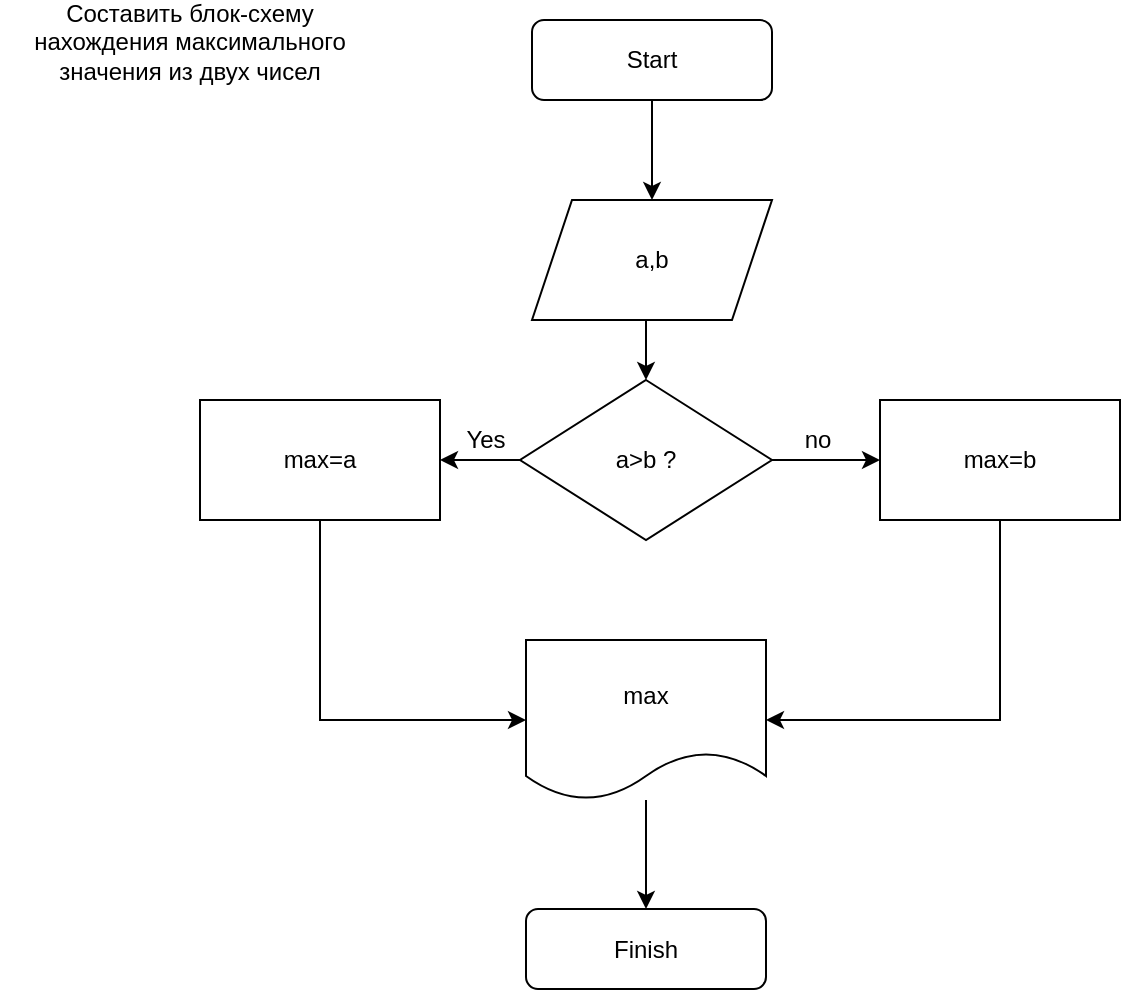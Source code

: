 <mxfile version="21.1.1" type="github" pages="5">
  <diagram id="C5RBs43oDa-KdzZeNtuy" name="Задание 1">
    <mxGraphModel dx="1434" dy="754" grid="1" gridSize="10" guides="1" tooltips="1" connect="1" arrows="1" fold="1" page="1" pageScale="1" pageWidth="827" pageHeight="1169" math="0" shadow="0">
      <root>
        <mxCell id="WIyWlLk6GJQsqaUBKTNV-0" />
        <mxCell id="WIyWlLk6GJQsqaUBKTNV-1" parent="WIyWlLk6GJQsqaUBKTNV-0" />
        <mxCell id="PY6ZFzl7MT_hS00_hgjG-19" value="" style="edgeStyle=orthogonalEdgeStyle;rounded=0;orthogonalLoop=1;jettySize=auto;html=1;" edge="1" parent="WIyWlLk6GJQsqaUBKTNV-1" source="WIyWlLk6GJQsqaUBKTNV-3" target="PY6ZFzl7MT_hS00_hgjG-2">
          <mxGeometry relative="1" as="geometry" />
        </mxCell>
        <mxCell id="WIyWlLk6GJQsqaUBKTNV-3" value="Start" style="rounded=1;whiteSpace=wrap;html=1;fontSize=12;glass=0;strokeWidth=1;shadow=0;" parent="WIyWlLk6GJQsqaUBKTNV-1" vertex="1">
          <mxGeometry x="286" y="30" width="120" height="40" as="geometry" />
        </mxCell>
        <mxCell id="WIyWlLk6GJQsqaUBKTNV-11" value="Finish" style="rounded=1;whiteSpace=wrap;html=1;fontSize=12;glass=0;strokeWidth=1;shadow=0;" parent="WIyWlLk6GJQsqaUBKTNV-1" vertex="1">
          <mxGeometry x="283" y="474.5" width="120" height="40" as="geometry" />
        </mxCell>
        <mxCell id="PY6ZFzl7MT_hS00_hgjG-0" value="&lt;div align=&quot;center&quot;&gt;Составить блок-схему нахождения максимального значения из двух чисел&lt;br&gt;&lt;/div&gt;" style="text;html=1;strokeColor=none;fillColor=none;spacing=5;spacingTop=-20;whiteSpace=wrap;overflow=hidden;rounded=0;align=center;" vertex="1" parent="WIyWlLk6GJQsqaUBKTNV-1">
          <mxGeometry x="20" y="30" width="190" height="40" as="geometry" />
        </mxCell>
        <mxCell id="PY6ZFzl7MT_hS00_hgjG-11" style="edgeStyle=orthogonalEdgeStyle;rounded=0;orthogonalLoop=1;jettySize=auto;html=1;exitX=0.5;exitY=1;exitDx=0;exitDy=0;entryX=0.5;entryY=0;entryDx=0;entryDy=0;" edge="1" parent="WIyWlLk6GJQsqaUBKTNV-1" source="PY6ZFzl7MT_hS00_hgjG-2" target="PY6ZFzl7MT_hS00_hgjG-3">
          <mxGeometry relative="1" as="geometry" />
        </mxCell>
        <mxCell id="PY6ZFzl7MT_hS00_hgjG-2" value="a,b" style="shape=parallelogram;perimeter=parallelogramPerimeter;whiteSpace=wrap;html=1;fixedSize=1;" vertex="1" parent="WIyWlLk6GJQsqaUBKTNV-1">
          <mxGeometry x="286" y="120" width="120" height="60" as="geometry" />
        </mxCell>
        <mxCell id="PY6ZFzl7MT_hS00_hgjG-12" style="edgeStyle=orthogonalEdgeStyle;rounded=0;orthogonalLoop=1;jettySize=auto;html=1;exitX=1;exitY=0.5;exitDx=0;exitDy=0;" edge="1" parent="WIyWlLk6GJQsqaUBKTNV-1" source="PY6ZFzl7MT_hS00_hgjG-3" target="PY6ZFzl7MT_hS00_hgjG-5">
          <mxGeometry relative="1" as="geometry" />
        </mxCell>
        <mxCell id="PY6ZFzl7MT_hS00_hgjG-13" style="edgeStyle=orthogonalEdgeStyle;rounded=0;orthogonalLoop=1;jettySize=auto;html=1;exitX=0;exitY=0.5;exitDx=0;exitDy=0;entryX=1;entryY=0.5;entryDx=0;entryDy=0;" edge="1" parent="WIyWlLk6GJQsqaUBKTNV-1" source="PY6ZFzl7MT_hS00_hgjG-3" target="PY6ZFzl7MT_hS00_hgjG-4">
          <mxGeometry relative="1" as="geometry" />
        </mxCell>
        <mxCell id="PY6ZFzl7MT_hS00_hgjG-3" value="&lt;div&gt;a&amp;gt;b ?&lt;/div&gt;" style="rhombus;whiteSpace=wrap;html=1;" vertex="1" parent="WIyWlLk6GJQsqaUBKTNV-1">
          <mxGeometry x="280" y="210" width="126" height="80" as="geometry" />
        </mxCell>
        <mxCell id="PY6ZFzl7MT_hS00_hgjG-14" style="edgeStyle=orthogonalEdgeStyle;rounded=0;orthogonalLoop=1;jettySize=auto;html=1;exitX=0.5;exitY=1;exitDx=0;exitDy=0;entryX=0;entryY=0.5;entryDx=0;entryDy=0;" edge="1" parent="WIyWlLk6GJQsqaUBKTNV-1" source="PY6ZFzl7MT_hS00_hgjG-4" target="PY6ZFzl7MT_hS00_hgjG-6">
          <mxGeometry relative="1" as="geometry" />
        </mxCell>
        <mxCell id="PY6ZFzl7MT_hS00_hgjG-4" value="max=a" style="rounded=0;whiteSpace=wrap;html=1;" vertex="1" parent="WIyWlLk6GJQsqaUBKTNV-1">
          <mxGeometry x="120" y="220" width="120" height="60" as="geometry" />
        </mxCell>
        <mxCell id="PY6ZFzl7MT_hS00_hgjG-15" style="edgeStyle=orthogonalEdgeStyle;rounded=0;orthogonalLoop=1;jettySize=auto;html=1;exitX=0.5;exitY=1;exitDx=0;exitDy=0;entryX=1;entryY=0.5;entryDx=0;entryDy=0;" edge="1" parent="WIyWlLk6GJQsqaUBKTNV-1" source="PY6ZFzl7MT_hS00_hgjG-5" target="PY6ZFzl7MT_hS00_hgjG-6">
          <mxGeometry relative="1" as="geometry" />
        </mxCell>
        <mxCell id="PY6ZFzl7MT_hS00_hgjG-5" value="max=b" style="rounded=0;whiteSpace=wrap;html=1;" vertex="1" parent="WIyWlLk6GJQsqaUBKTNV-1">
          <mxGeometry x="460" y="220" width="120" height="60" as="geometry" />
        </mxCell>
        <mxCell id="PY6ZFzl7MT_hS00_hgjG-17" value="" style="edgeStyle=orthogonalEdgeStyle;rounded=0;orthogonalLoop=1;jettySize=auto;html=1;" edge="1" parent="WIyWlLk6GJQsqaUBKTNV-1" source="PY6ZFzl7MT_hS00_hgjG-6" target="WIyWlLk6GJQsqaUBKTNV-11">
          <mxGeometry relative="1" as="geometry" />
        </mxCell>
        <mxCell id="PY6ZFzl7MT_hS00_hgjG-6" value="max" style="shape=document;whiteSpace=wrap;html=1;boundedLbl=1;" vertex="1" parent="WIyWlLk6GJQsqaUBKTNV-1">
          <mxGeometry x="283" y="340" width="120" height="80" as="geometry" />
        </mxCell>
        <mxCell id="RCr6be-mb4rN3sDtStKT-0" value="&lt;div&gt;Yes&lt;/div&gt;" style="text;html=1;strokeColor=none;fillColor=none;align=center;verticalAlign=middle;whiteSpace=wrap;rounded=0;" vertex="1" parent="WIyWlLk6GJQsqaUBKTNV-1">
          <mxGeometry x="243" y="230" width="40" height="20" as="geometry" />
        </mxCell>
        <mxCell id="RCr6be-mb4rN3sDtStKT-1" value="no" style="text;html=1;strokeColor=none;fillColor=none;align=center;verticalAlign=middle;whiteSpace=wrap;rounded=0;" vertex="1" parent="WIyWlLk6GJQsqaUBKTNV-1">
          <mxGeometry x="414" y="230" width="30" height="20" as="geometry" />
        </mxCell>
      </root>
    </mxGraphModel>
  </diagram>
  <diagram id="WOEMEZxp93JaEzbvOUut" name="Задание 2">
    <mxGraphModel dx="1912" dy="1005" grid="1" gridSize="10" guides="1" tooltips="1" connect="1" arrows="1" fold="1" page="1" pageScale="1" pageWidth="827" pageHeight="1169" math="0" shadow="0">
      <root>
        <mxCell id="0" />
        <mxCell id="1" parent="0" />
        <mxCell id="R3waQBVX-SKkLWuHx5Jw-1" value="&lt;div&gt;Составить блок-схему нахождения минимального из 4х чисел&lt;/div&gt;&lt;div&gt;&lt;br&gt;&lt;/div&gt;" style="text;html=1;align=center;verticalAlign=middle;resizable=0;points=[];autosize=1;strokeColor=none;fillColor=none;" vertex="1" parent="1">
          <mxGeometry x="10" y="20" width="380" height="40" as="geometry" />
        </mxCell>
        <mxCell id="gvl7D3W0u_UJ0QlJcalI-16" style="edgeStyle=orthogonalEdgeStyle;rounded=0;orthogonalLoop=1;jettySize=auto;html=1;entryX=0.5;entryY=0;entryDx=0;entryDy=0;" edge="1" parent="1" source="R3waQBVX-SKkLWuHx5Jw-2" target="R3waQBVX-SKkLWuHx5Jw-3">
          <mxGeometry relative="1" as="geometry" />
        </mxCell>
        <mxCell id="R3waQBVX-SKkLWuHx5Jw-2" value="Start" style="rounded=1;whiteSpace=wrap;html=1;" vertex="1" parent="1">
          <mxGeometry x="90" y="70" width="120" height="60" as="geometry" />
        </mxCell>
        <mxCell id="gvl7D3W0u_UJ0QlJcalI-17" value="" style="edgeStyle=orthogonalEdgeStyle;rounded=0;orthogonalLoop=1;jettySize=auto;html=1;" edge="1" parent="1" source="R3waQBVX-SKkLWuHx5Jw-3" target="gvl7D3W0u_UJ0QlJcalI-1">
          <mxGeometry relative="1" as="geometry" />
        </mxCell>
        <mxCell id="R3waQBVX-SKkLWuHx5Jw-3" value="a,b,c,d" style="shape=parallelogram;perimeter=parallelogramPerimeter;whiteSpace=wrap;html=1;fixedSize=1;" vertex="1" parent="1">
          <mxGeometry x="90" y="170" width="120" height="60" as="geometry" />
        </mxCell>
        <mxCell id="knaLwi_JC-dU1qYIT4HB-4" style="edgeStyle=orthogonalEdgeStyle;rounded=0;orthogonalLoop=1;jettySize=auto;html=1;exitX=1;exitY=0.5;exitDx=0;exitDy=0;entryX=0.5;entryY=0;entryDx=0;entryDy=0;" edge="1" parent="1" source="R3waQBVX-SKkLWuHx5Jw-5" target="Aw_1n5yS92RyqKppq87D-1">
          <mxGeometry relative="1" as="geometry" />
        </mxCell>
        <mxCell id="gvl7D3W0u_UJ0QlJcalI-13" style="edgeStyle=orthogonalEdgeStyle;rounded=0;orthogonalLoop=1;jettySize=auto;html=1;entryX=0.5;entryY=0;entryDx=0;entryDy=0;" edge="1" parent="1" source="R3waQBVX-SKkLWuHx5Jw-5" target="gvl7D3W0u_UJ0QlJcalI-2">
          <mxGeometry relative="1" as="geometry" />
        </mxCell>
        <mxCell id="R3waQBVX-SKkLWuHx5Jw-5" value="min&amp;lt;b" style="rhombus;whiteSpace=wrap;html=1;" vertex="1" parent="1">
          <mxGeometry x="110" y="390" width="80" height="80" as="geometry" />
        </mxCell>
        <mxCell id="knaLwi_JC-dU1qYIT4HB-6" style="edgeStyle=orthogonalEdgeStyle;rounded=0;orthogonalLoop=1;jettySize=auto;html=1;exitX=1;exitY=0.5;exitDx=0;exitDy=0;entryX=0.5;entryY=0;entryDx=0;entryDy=0;" edge="1" parent="1" source="Aw_1n5yS92RyqKppq87D-1" target="knaLwi_JC-dU1qYIT4HB-2">
          <mxGeometry relative="1" as="geometry" />
        </mxCell>
        <mxCell id="gvl7D3W0u_UJ0QlJcalI-11" style="edgeStyle=orthogonalEdgeStyle;rounded=0;orthogonalLoop=1;jettySize=auto;html=1;exitX=0.5;exitY=1;exitDx=0;exitDy=0;entryX=0.5;entryY=0;entryDx=0;entryDy=0;" edge="1" parent="1" source="Aw_1n5yS92RyqKppq87D-1" target="gvl7D3W0u_UJ0QlJcalI-3">
          <mxGeometry relative="1" as="geometry" />
        </mxCell>
        <mxCell id="Aw_1n5yS92RyqKppq87D-1" value="min&amp;lt;c" style="rhombus;whiteSpace=wrap;html=1;" vertex="1" parent="1">
          <mxGeometry x="290" y="510" width="80" height="80" as="geometry" />
        </mxCell>
        <mxCell id="gvl7D3W0u_UJ0QlJcalI-9" style="edgeStyle=orthogonalEdgeStyle;rounded=0;orthogonalLoop=1;jettySize=auto;html=1;entryX=0.5;entryY=0;entryDx=0;entryDy=0;" edge="1" parent="1" source="knaLwi_JC-dU1qYIT4HB-2" target="gvl7D3W0u_UJ0QlJcalI-4">
          <mxGeometry relative="1" as="geometry" />
        </mxCell>
        <mxCell id="gvl7D3W0u_UJ0QlJcalI-10" style="edgeStyle=orthogonalEdgeStyle;rounded=0;orthogonalLoop=1;jettySize=auto;html=1;entryX=0.442;entryY=0;entryDx=0;entryDy=0;entryPerimeter=0;" edge="1" parent="1" source="knaLwi_JC-dU1qYIT4HB-2" target="gvl7D3W0u_UJ0QlJcalI-5">
          <mxGeometry relative="1" as="geometry" />
        </mxCell>
        <mxCell id="knaLwi_JC-dU1qYIT4HB-2" value="min&amp;lt;d" style="rhombus;whiteSpace=wrap;html=1;" vertex="1" parent="1">
          <mxGeometry x="470" y="630" width="80" height="80" as="geometry" />
        </mxCell>
        <mxCell id="gvl7D3W0u_UJ0QlJcalI-18" value="" style="edgeStyle=orthogonalEdgeStyle;rounded=0;orthogonalLoop=1;jettySize=auto;html=1;" edge="1" parent="1" source="gvl7D3W0u_UJ0QlJcalI-1" target="R3waQBVX-SKkLWuHx5Jw-5">
          <mxGeometry relative="1" as="geometry" />
        </mxCell>
        <mxCell id="gvl7D3W0u_UJ0QlJcalI-1" value="min=a" style="rounded=0;whiteSpace=wrap;html=1;" vertex="1" parent="1">
          <mxGeometry x="90" y="280" width="120" height="60" as="geometry" />
        </mxCell>
        <mxCell id="gvl7D3W0u_UJ0QlJcalI-14" style="edgeStyle=orthogonalEdgeStyle;rounded=0;orthogonalLoop=1;jettySize=auto;html=1;" edge="1" parent="1" source="gvl7D3W0u_UJ0QlJcalI-2" target="Aw_1n5yS92RyqKppq87D-1">
          <mxGeometry relative="1" as="geometry" />
        </mxCell>
        <mxCell id="gvl7D3W0u_UJ0QlJcalI-2" value="min=b" style="rounded=0;whiteSpace=wrap;html=1;" vertex="1" parent="1">
          <mxGeometry x="90" y="520" width="120" height="60" as="geometry" />
        </mxCell>
        <mxCell id="gvl7D3W0u_UJ0QlJcalI-12" style="edgeStyle=orthogonalEdgeStyle;rounded=0;orthogonalLoop=1;jettySize=auto;html=1;" edge="1" parent="1" source="gvl7D3W0u_UJ0QlJcalI-3" target="knaLwi_JC-dU1qYIT4HB-2">
          <mxGeometry relative="1" as="geometry" />
        </mxCell>
        <mxCell id="gvl7D3W0u_UJ0QlJcalI-3" value="min=c" style="rounded=0;whiteSpace=wrap;html=1;" vertex="1" parent="1">
          <mxGeometry x="270" y="640" width="120" height="60" as="geometry" />
        </mxCell>
        <mxCell id="gvl7D3W0u_UJ0QlJcalI-15" style="edgeStyle=orthogonalEdgeStyle;rounded=0;orthogonalLoop=1;jettySize=auto;html=1;entryX=0;entryY=0.5;entryDx=0;entryDy=0;" edge="1" parent="1" source="gvl7D3W0u_UJ0QlJcalI-4" target="gvl7D3W0u_UJ0QlJcalI-5">
          <mxGeometry relative="1" as="geometry">
            <Array as="points">
              <mxPoint x="510" y="920" />
            </Array>
          </mxGeometry>
        </mxCell>
        <mxCell id="gvl7D3W0u_UJ0QlJcalI-4" value="&lt;div&gt;min=d&lt;/div&gt;" style="rounded=0;whiteSpace=wrap;html=1;" vertex="1" parent="1">
          <mxGeometry x="450" y="760" width="120" height="60" as="geometry" />
        </mxCell>
        <mxCell id="gvl7D3W0u_UJ0QlJcalI-7" value="" style="edgeStyle=orthogonalEdgeStyle;rounded=0;orthogonalLoop=1;jettySize=auto;html=1;" edge="1" parent="1" source="gvl7D3W0u_UJ0QlJcalI-5" target="gvl7D3W0u_UJ0QlJcalI-6">
          <mxGeometry relative="1" as="geometry" />
        </mxCell>
        <mxCell id="gvl7D3W0u_UJ0QlJcalI-5" value="min" style="shape=document;whiteSpace=wrap;html=1;boundedLbl=1;" vertex="1" parent="1">
          <mxGeometry x="597" y="880" width="120" height="80" as="geometry" />
        </mxCell>
        <mxCell id="gvl7D3W0u_UJ0QlJcalI-6" value="finish" style="rounded=1;whiteSpace=wrap;html=1;" vertex="1" parent="1">
          <mxGeometry x="597" y="1020" width="120" height="60" as="geometry" />
        </mxCell>
        <mxCell id="gvl7D3W0u_UJ0QlJcalI-19" value="no" style="text;html=1;strokeColor=none;fillColor=none;align=center;verticalAlign=middle;whiteSpace=wrap;rounded=0;" vertex="1" parent="1">
          <mxGeometry x="190" y="410" width="30" height="20" as="geometry" />
        </mxCell>
        <mxCell id="gvl7D3W0u_UJ0QlJcalI-20" value="no" style="text;html=1;strokeColor=none;fillColor=none;align=center;verticalAlign=middle;whiteSpace=wrap;rounded=0;" vertex="1" parent="1">
          <mxGeometry x="370" y="530" width="30" height="20" as="geometry" />
        </mxCell>
        <mxCell id="gvl7D3W0u_UJ0QlJcalI-22" value="no" style="text;html=1;strokeColor=none;fillColor=none;align=center;verticalAlign=middle;whiteSpace=wrap;rounded=0;" vertex="1" parent="1">
          <mxGeometry x="550" y="650" width="30" height="20" as="geometry" />
        </mxCell>
        <mxCell id="gvl7D3W0u_UJ0QlJcalI-24" value="yes" style="text;html=1;strokeColor=none;fillColor=none;align=center;verticalAlign=middle;whiteSpace=wrap;rounded=0;" vertex="1" parent="1">
          <mxGeometry x="120" y="470" width="30" height="20" as="geometry" />
        </mxCell>
        <mxCell id="gvl7D3W0u_UJ0QlJcalI-25" value="yes" style="text;html=1;strokeColor=none;fillColor=none;align=center;verticalAlign=middle;whiteSpace=wrap;rounded=0;" vertex="1" parent="1">
          <mxGeometry x="300" y="590" width="30" height="20" as="geometry" />
        </mxCell>
        <mxCell id="gvl7D3W0u_UJ0QlJcalI-26" value="yes" style="text;html=1;strokeColor=none;fillColor=none;align=center;verticalAlign=middle;whiteSpace=wrap;rounded=0;" vertex="1" parent="1">
          <mxGeometry x="480" y="710" width="30" height="20" as="geometry" />
        </mxCell>
      </root>
    </mxGraphModel>
  </diagram>
  <diagram id="5iY5bMiOQWnxWNa-T3jn" name="Задание 5">
    <mxGraphModel dx="1434" dy="754" grid="1" gridSize="10" guides="1" tooltips="1" connect="1" arrows="1" fold="1" page="1" pageScale="1" pageWidth="827" pageHeight="1169" math="0" shadow="0">
      <root>
        <mxCell id="0" />
        <mxCell id="1" parent="0" />
        <mxCell id="xnSd78E77Bhv3qSrk-Sr-4" value="" style="edgeStyle=orthogonalEdgeStyle;rounded=0;orthogonalLoop=1;jettySize=auto;html=1;" edge="1" parent="1" source="xnSd78E77Bhv3qSrk-Sr-1" target="xnSd78E77Bhv3qSrk-Sr-2">
          <mxGeometry relative="1" as="geometry" />
        </mxCell>
        <mxCell id="xnSd78E77Bhv3qSrk-Sr-1" value="Start" style="rounded=1;whiteSpace=wrap;html=1;" vertex="1" parent="1">
          <mxGeometry x="260" y="60" width="120" height="60" as="geometry" />
        </mxCell>
        <mxCell id="xnSd78E77Bhv3qSrk-Sr-5" value="" style="edgeStyle=orthogonalEdgeStyle;rounded=0;orthogonalLoop=1;jettySize=auto;html=1;" edge="1" parent="1" source="xnSd78E77Bhv3qSrk-Sr-2" target="xnSd78E77Bhv3qSrk-Sr-3">
          <mxGeometry relative="1" as="geometry" />
        </mxCell>
        <mxCell id="xnSd78E77Bhv3qSrk-Sr-2" value="&lt;div&gt;а=1&lt;/div&gt;&lt;div&gt;b=55&lt;br&gt;&lt;/div&gt;n=0" style="shape=parallelogram;perimeter=parallelogramPerimeter;whiteSpace=wrap;html=1;fixedSize=1;" vertex="1" parent="1">
          <mxGeometry x="260" y="160" width="120" height="60" as="geometry" />
        </mxCell>
        <mxCell id="xnSd78E77Bhv3qSrk-Sr-7" value="" style="edgeStyle=orthogonalEdgeStyle;rounded=0;orthogonalLoop=1;jettySize=auto;html=1;" edge="1" parent="1" source="xnSd78E77Bhv3qSrk-Sr-3" target="xnSd78E77Bhv3qSrk-Sr-6">
          <mxGeometry relative="1" as="geometry" />
        </mxCell>
        <mxCell id="xnSd78E77Bhv3qSrk-Sr-14" value="" style="edgeStyle=orthogonalEdgeStyle;rounded=0;orthogonalLoop=1;jettySize=auto;html=1;" edge="1" parent="1" source="xnSd78E77Bhv3qSrk-Sr-3" target="xnSd78E77Bhv3qSrk-Sr-13">
          <mxGeometry relative="1" as="geometry" />
        </mxCell>
        <mxCell id="xnSd78E77Bhv3qSrk-Sr-3" value="a&amp;gt;b?" style="rhombus;whiteSpace=wrap;html=1;" vertex="1" parent="1">
          <mxGeometry x="280" y="260" width="80" height="80" as="geometry" />
        </mxCell>
        <mxCell id="xnSd78E77Bhv3qSrk-Sr-9" value="" style="edgeStyle=orthogonalEdgeStyle;rounded=0;orthogonalLoop=1;jettySize=auto;html=1;" edge="1" parent="1" source="xnSd78E77Bhv3qSrk-Sr-6" target="xnSd78E77Bhv3qSrk-Sr-8">
          <mxGeometry relative="1" as="geometry" />
        </mxCell>
        <mxCell id="xnSd78E77Bhv3qSrk-Sr-21" value="" style="edgeStyle=orthogonalEdgeStyle;rounded=0;orthogonalLoop=1;jettySize=auto;html=1;" edge="1" parent="1" source="xnSd78E77Bhv3qSrk-Sr-6" target="xnSd78E77Bhv3qSrk-Sr-20">
          <mxGeometry relative="1" as="geometry" />
        </mxCell>
        <mxCell id="xnSd78E77Bhv3qSrk-Sr-6" value="а%2==0" style="rhombus;whiteSpace=wrap;html=1;" vertex="1" parent="1">
          <mxGeometry x="280" y="380" width="80" height="80" as="geometry" />
        </mxCell>
        <mxCell id="xnSd78E77Bhv3qSrk-Sr-8" value="&lt;div&gt;n=n+a&lt;br&gt;&lt;/div&gt;&lt;div&gt;a=a+1&lt;/div&gt;" style="whiteSpace=wrap;html=1;" vertex="1" parent="1">
          <mxGeometry x="260" y="510" width="120" height="60" as="geometry" />
        </mxCell>
        <mxCell id="xnSd78E77Bhv3qSrk-Sr-10" value="" style="endArrow=classic;html=1;rounded=0;" edge="1" parent="1" target="xnSd78E77Bhv3qSrk-Sr-3">
          <mxGeometry width="50" height="50" relative="1" as="geometry">
            <mxPoint x="260" y="540" as="sourcePoint" />
            <mxPoint x="180" y="110" as="targetPoint" />
            <Array as="points">
              <mxPoint x="220" y="540" />
              <mxPoint x="220" y="380" />
              <mxPoint x="220" y="300" />
              <mxPoint x="230" y="300" />
            </Array>
          </mxGeometry>
        </mxCell>
        <mxCell id="xnSd78E77Bhv3qSrk-Sr-16" value="" style="edgeStyle=orthogonalEdgeStyle;rounded=0;orthogonalLoop=1;jettySize=auto;html=1;" edge="1" parent="1" source="xnSd78E77Bhv3qSrk-Sr-13" target="xnSd78E77Bhv3qSrk-Sr-15">
          <mxGeometry relative="1" as="geometry" />
        </mxCell>
        <mxCell id="xnSd78E77Bhv3qSrk-Sr-13" value="n" style="shape=document;whiteSpace=wrap;html=1;boundedLbl=1;" vertex="1" parent="1">
          <mxGeometry x="420" y="260" width="120" height="80" as="geometry" />
        </mxCell>
        <mxCell id="xnSd78E77Bhv3qSrk-Sr-15" value="finish" style="rounded=1;whiteSpace=wrap;html=1;" vertex="1" parent="1">
          <mxGeometry x="620" y="270" width="120" height="60" as="geometry" />
        </mxCell>
        <mxCell id="xnSd78E77Bhv3qSrk-Sr-17" value="Сумма всех четных чисел от 1 до 15" style="text;html=1;strokeColor=none;fillColor=none;align=center;verticalAlign=middle;whiteSpace=wrap;rounded=0;" vertex="1" parent="1">
          <mxGeometry x="40" y="10" width="150" height="30" as="geometry" />
        </mxCell>
        <mxCell id="xnSd78E77Bhv3qSrk-Sr-20" value="а=а+1" style="rounded=0;whiteSpace=wrap;html=1;" vertex="1" parent="1">
          <mxGeometry x="50" y="390" width="120" height="60" as="geometry" />
        </mxCell>
        <mxCell id="xnSd78E77Bhv3qSrk-Sr-22" value="" style="endArrow=classic;html=1;rounded=0;entryX=0;entryY=0.5;entryDx=0;entryDy=0;" edge="1" parent="1" target="xnSd78E77Bhv3qSrk-Sr-3">
          <mxGeometry width="50" height="50" relative="1" as="geometry">
            <mxPoint x="100" y="390" as="sourcePoint" />
            <mxPoint x="150" y="340" as="targetPoint" />
            <Array as="points">
              <mxPoint x="100" y="300" />
            </Array>
          </mxGeometry>
        </mxCell>
        <mxCell id="CMDD8SLNTDdd7_WBjQ3T-1" value="yes" style="text;html=1;strokeColor=none;fillColor=none;align=center;verticalAlign=middle;whiteSpace=wrap;rounded=0;" vertex="1" parent="1">
          <mxGeometry x="380" y="280" width="30" height="20" as="geometry" />
        </mxCell>
        <mxCell id="CMDD8SLNTDdd7_WBjQ3T-2" value="yes" style="text;html=1;strokeColor=none;fillColor=none;align=center;verticalAlign=middle;whiteSpace=wrap;rounded=0;" vertex="1" parent="1">
          <mxGeometry x="320" y="480" width="30" height="20" as="geometry" />
        </mxCell>
        <mxCell id="370d1J7U5wbi8HKzTbNq-1" value="no" style="text;html=1;strokeColor=none;fillColor=none;align=center;verticalAlign=middle;whiteSpace=wrap;rounded=0;" vertex="1" parent="1">
          <mxGeometry x="320" y="350" width="30" height="20" as="geometry" />
        </mxCell>
        <mxCell id="370d1J7U5wbi8HKzTbNq-2" value="no" style="text;html=1;strokeColor=none;fillColor=none;align=center;verticalAlign=middle;whiteSpace=wrap;rounded=0;" vertex="1" parent="1">
          <mxGeometry x="250" y="400" width="30" height="20" as="geometry" />
        </mxCell>
      </root>
    </mxGraphModel>
  </diagram>
  <diagram id="KAoFY--9b1HKJKdkJ2ur" name="Домашнее задание 1 (Задание 3)">
    <mxGraphModel dx="1434" dy="711" grid="1" gridSize="10" guides="1" tooltips="1" connect="1" arrows="1" fold="1" page="1" pageScale="1" pageWidth="827" pageHeight="1169" math="0" shadow="0">
      <root>
        <mxCell id="0" />
        <mxCell id="1" parent="0" />
        <mxCell id="ZoaJLOp0IzNZYBTB_hSm-4" value="" style="edgeStyle=orthogonalEdgeStyle;rounded=0;orthogonalLoop=1;jettySize=auto;html=1;" edge="1" parent="1" source="ZoaJLOp0IzNZYBTB_hSm-1" target="ZoaJLOp0IzNZYBTB_hSm-3">
          <mxGeometry relative="1" as="geometry" />
        </mxCell>
        <mxCell id="ZoaJLOp0IzNZYBTB_hSm-1" value="Start" style="rounded=1;whiteSpace=wrap;html=1;" vertex="1" parent="1">
          <mxGeometry x="354" y="50" width="120" height="60" as="geometry" />
        </mxCell>
        <mxCell id="rlhw135ifuM_GVyXV5AR-2" value="" style="edgeStyle=orthogonalEdgeStyle;rounded=0;orthogonalLoop=1;jettySize=auto;html=1;" edge="1" parent="1" source="ZoaJLOp0IzNZYBTB_hSm-3" target="rlhw135ifuM_GVyXV5AR-1">
          <mxGeometry relative="1" as="geometry" />
        </mxCell>
        <mxCell id="ZoaJLOp0IzNZYBTB_hSm-3" value="a,b,c,d&lt;br&gt;&lt;div&gt;sum=0&lt;/div&gt;" style="shape=parallelogram;perimeter=parallelogramPerimeter;whiteSpace=wrap;html=1;fixedSize=1;" vertex="1" parent="1">
          <mxGeometry x="354" y="150" width="120" height="60" as="geometry" />
        </mxCell>
        <mxCell id="rlhw135ifuM_GVyXV5AR-6" value="" style="edgeStyle=orthogonalEdgeStyle;rounded=0;orthogonalLoop=1;jettySize=auto;html=1;" edge="1" parent="1" source="rlhw135ifuM_GVyXV5AR-1" target="rlhw135ifuM_GVyXV5AR-3">
          <mxGeometry relative="1" as="geometry" />
        </mxCell>
        <mxCell id="rlhw135ifuM_GVyXV5AR-1" value="sum=(a+b+c+d)/4" style="whiteSpace=wrap;html=1;" vertex="1" parent="1">
          <mxGeometry x="354" y="250" width="120" height="60" as="geometry" />
        </mxCell>
        <mxCell id="rlhw135ifuM_GVyXV5AR-5" value="" style="edgeStyle=orthogonalEdgeStyle;rounded=0;orthogonalLoop=1;jettySize=auto;html=1;" edge="1" parent="1" source="rlhw135ifuM_GVyXV5AR-3" target="rlhw135ifuM_GVyXV5AR-4">
          <mxGeometry relative="1" as="geometry" />
        </mxCell>
        <mxCell id="rlhw135ifuM_GVyXV5AR-3" value="sum" style="shape=document;whiteSpace=wrap;html=1;boundedLbl=1;" vertex="1" parent="1">
          <mxGeometry x="354" y="350" width="120" height="80" as="geometry" />
        </mxCell>
        <mxCell id="rlhw135ifuM_GVyXV5AR-4" value="finish" style="rounded=1;whiteSpace=wrap;html=1;" vertex="1" parent="1">
          <mxGeometry x="354" y="470" width="120" height="60" as="geometry" />
        </mxCell>
        <mxCell id="mWEU06SzcvqDood45qC3-1" value="Домашнее задание 1 (Задание 3)" style="text;html=1;strokeColor=none;fillColor=none;align=center;verticalAlign=middle;whiteSpace=wrap;rounded=0;" vertex="1" parent="1">
          <mxGeometry x="40" y="40" width="140" height="30" as="geometry" />
        </mxCell>
      </root>
    </mxGraphModel>
  </diagram>
  <diagram id="fx2cWfzhsadutUMSy2Ql" name="Домашнее задание 2 (Задание 6)">
    <mxGraphModel dx="1434" dy="711" grid="1" gridSize="10" guides="1" tooltips="1" connect="1" arrows="1" fold="1" page="1" pageScale="1" pageWidth="827" pageHeight="1169" math="0" shadow="0">
      <root>
        <mxCell id="0" />
        <mxCell id="1" parent="0" />
        <mxCell id="JYQ8YUKz2agy3D6E2ruC-22" value="" style="edgeStyle=orthogonalEdgeStyle;rounded=0;orthogonalLoop=1;jettySize=auto;html=1;" edge="1" parent="1" source="JYQ8YUKz2agy3D6E2ruC-23" target="JYQ8YUKz2agy3D6E2ruC-25">
          <mxGeometry relative="1" as="geometry" />
        </mxCell>
        <mxCell id="JYQ8YUKz2agy3D6E2ruC-23" value="Start" style="rounded=1;whiteSpace=wrap;html=1;" vertex="1" parent="1">
          <mxGeometry x="270" y="70" width="120" height="60" as="geometry" />
        </mxCell>
        <mxCell id="JYQ8YUKz2agy3D6E2ruC-24" value="" style="edgeStyle=orthogonalEdgeStyle;rounded=0;orthogonalLoop=1;jettySize=auto;html=1;" edge="1" parent="1" source="JYQ8YUKz2agy3D6E2ruC-25" target="JYQ8YUKz2agy3D6E2ruC-28">
          <mxGeometry relative="1" as="geometry" />
        </mxCell>
        <mxCell id="JYQ8YUKz2agy3D6E2ruC-25" value="&lt;div&gt;N=5&lt;/div&gt;&lt;div&gt;n=1&lt;br&gt;&lt;/div&gt;F=1" style="shape=parallelogram;perimeter=parallelogramPerimeter;whiteSpace=wrap;html=1;fixedSize=1;" vertex="1" parent="1">
          <mxGeometry x="270" y="170" width="120" height="60" as="geometry" />
        </mxCell>
        <mxCell id="JYQ8YUKz2agy3D6E2ruC-26" value="" style="edgeStyle=orthogonalEdgeStyle;rounded=0;orthogonalLoop=1;jettySize=auto;html=1;" edge="1" parent="1" source="JYQ8YUKz2agy3D6E2ruC-28">
          <mxGeometry relative="1" as="geometry">
            <mxPoint x="330" y="390" as="targetPoint" />
          </mxGeometry>
        </mxCell>
        <mxCell id="JYQ8YUKz2agy3D6E2ruC-27" value="" style="edgeStyle=orthogonalEdgeStyle;rounded=0;orthogonalLoop=1;jettySize=auto;html=1;" edge="1" parent="1" source="JYQ8YUKz2agy3D6E2ruC-28" target="JYQ8YUKz2agy3D6E2ruC-35">
          <mxGeometry relative="1" as="geometry" />
        </mxCell>
        <mxCell id="JYQ8YUKz2agy3D6E2ruC-28" value="n&amp;gt;N?" style="rhombus;whiteSpace=wrap;html=1;" vertex="1" parent="1">
          <mxGeometry x="290" y="270" width="80" height="80" as="geometry" />
        </mxCell>
        <mxCell id="JYQ8YUKz2agy3D6E2ruC-32" value="&lt;div&gt;f=f*n&lt;br&gt;&lt;/div&gt;&lt;div&gt;n=n+1&lt;/div&gt;" style="whiteSpace=wrap;html=1;" vertex="1" parent="1">
          <mxGeometry x="270" y="390" width="120" height="60" as="geometry" />
        </mxCell>
        <mxCell id="JYQ8YUKz2agy3D6E2ruC-34" value="" style="edgeStyle=orthogonalEdgeStyle;rounded=0;orthogonalLoop=1;jettySize=auto;html=1;" edge="1" parent="1" source="JYQ8YUKz2agy3D6E2ruC-35" target="JYQ8YUKz2agy3D6E2ruC-36">
          <mxGeometry relative="1" as="geometry" />
        </mxCell>
        <mxCell id="JYQ8YUKz2agy3D6E2ruC-35" value="F" style="shape=document;whiteSpace=wrap;html=1;boundedLbl=1;" vertex="1" parent="1">
          <mxGeometry x="430" y="270" width="120" height="80" as="geometry" />
        </mxCell>
        <mxCell id="JYQ8YUKz2agy3D6E2ruC-36" value="finish" style="rounded=1;whiteSpace=wrap;html=1;" vertex="1" parent="1">
          <mxGeometry x="630" y="280" width="120" height="60" as="geometry" />
        </mxCell>
        <mxCell id="JYQ8YUKz2agy3D6E2ruC-38" value="" style="endArrow=classic;html=1;rounded=0;entryX=0;entryY=0.5;entryDx=0;entryDy=0;exitX=0;exitY=0.5;exitDx=0;exitDy=0;" edge="1" parent="1" target="JYQ8YUKz2agy3D6E2ruC-28" source="JYQ8YUKz2agy3D6E2ruC-32">
          <mxGeometry width="50" height="50" relative="1" as="geometry">
            <mxPoint x="110" y="400" as="sourcePoint" />
            <mxPoint x="160" y="350" as="targetPoint" />
            <Array as="points">
              <mxPoint x="200" y="420" />
              <mxPoint x="200" y="370" />
              <mxPoint x="200" y="310" />
            </Array>
          </mxGeometry>
        </mxCell>
        <mxCell id="JYQ8YUKz2agy3D6E2ruC-39" value="yes" style="text;html=1;strokeColor=none;fillColor=none;align=center;verticalAlign=middle;whiteSpace=wrap;rounded=0;" vertex="1" parent="1">
          <mxGeometry x="390" y="290" width="30" height="20" as="geometry" />
        </mxCell>
        <mxCell id="JYQ8YUKz2agy3D6E2ruC-41" value="no" style="text;html=1;strokeColor=none;fillColor=none;align=center;verticalAlign=middle;whiteSpace=wrap;rounded=0;" vertex="1" parent="1">
          <mxGeometry x="330" y="360" width="30" height="20" as="geometry" />
        </mxCell>
        <mxCell id="Xc7q90AvP10TUmJFn6d7-1" value="Домашнее задание 2 (Задание 6)" style="text;html=1;strokeColor=none;fillColor=none;align=center;verticalAlign=middle;whiteSpace=wrap;rounded=0;" vertex="1" parent="1">
          <mxGeometry x="40" y="40" width="130" height="30" as="geometry" />
        </mxCell>
      </root>
    </mxGraphModel>
  </diagram>
</mxfile>
